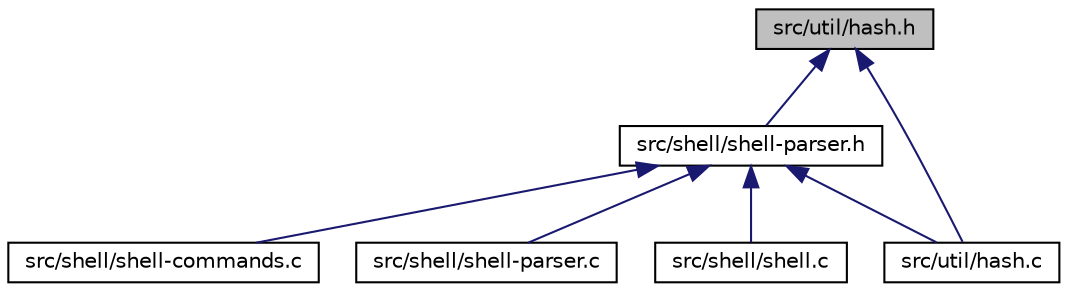 digraph "src/util/hash.h"
{
 // LATEX_PDF_SIZE
  edge [fontname="Helvetica",fontsize="10",labelfontname="Helvetica",labelfontsize="10"];
  node [fontname="Helvetica",fontsize="10",shape=record];
  Node1 [label="src/util/hash.h",height=0.2,width=0.4,color="black", fillcolor="grey75", style="filled", fontcolor="black",tooltip="Header file for hash table implementation in PennOS."];
  Node1 -> Node2 [dir="back",color="midnightblue",fontsize="10",style="solid"];
  Node2 [label="src/shell/shell-parser.h",height=0.2,width=0.4,color="black", fillcolor="white", style="filled",URL="$shell-parser_8h.html",tooltip="Defines the interface for shell command parsing in the PennOS project. It includes function prototype..."];
  Node2 -> Node3 [dir="back",color="midnightblue",fontsize="10",style="solid"];
  Node3 [label="src/shell/shell-commands.c",height=0.2,width=0.4,color="black", fillcolor="white", style="filled",URL="$shell-commands_8c.html",tooltip="This file implements all shell commands and built-in functions for the PennOS project...."];
  Node2 -> Node4 [dir="back",color="midnightblue",fontsize="10",style="solid"];
  Node4 [label="src/shell/shell-parser.c",height=0.2,width=0.4,color="black", fillcolor="white", style="filled",URL="$shell-parser_8c.html",tooltip="Implements the parsing and execution of shell commands for the PennOS project. This file contains the..."];
  Node2 -> Node5 [dir="back",color="midnightblue",fontsize="10",style="solid"];
  Node5 [label="src/shell/shell.c",height=0.2,width=0.4,color="black", fillcolor="white", style="filled",URL="$shell_8c.html",tooltip="C file for the PennOS shell, containing functions for the shell."];
  Node2 -> Node6 [dir="back",color="midnightblue",fontsize="10",style="solid"];
  Node6 [label="src/util/hash.c",height=0.2,width=0.4,color="black", fillcolor="white", style="filled",URL="$hash_8c.html",tooltip="Implementation of hash table functions for command processing."];
  Node1 -> Node6 [dir="back",color="midnightblue",fontsize="10",style="solid"];
}
